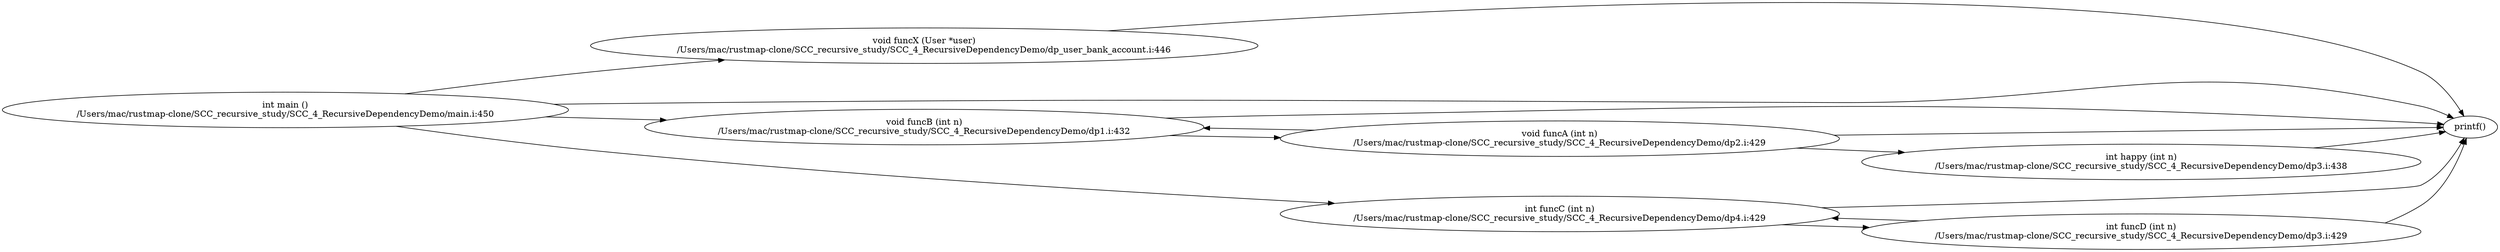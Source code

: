 digraph G {
	graph [bb="0,0,3437.5,392.7",
		rankdir=LR
	];
	node [label="\N"];
	main	[height=0.80532,
		label="int main ()
/Users/mac/rustmap-clone/SCC_recursive_study/SCC_4_RecursiveDependencyDemo/main.i:450",
		pos="387.85,246.99",
		width=10.774];
	funcX	[height=0.80532,
		label="void funcX (User *user)
/Users/mac/rustmap-clone/SCC_recursive_study/SCC_4_RecursiveDependencyDemo/dp_user_bank_account.i:446",
		pos="1268,332.99",
		width=12.674];
	main -> funcX	[pos="e,1007.2,308.78 618.7,270.67 681.29,277.03 749.09,283.85 811.7,289.99 871.29,295.84 935.3,301.97 995.93,307.71"];
	printf	[height=0.5,
		label="printf()",
		pos="3399.9,199.99",
		width=1.0426];
	main -> printf	[pos="e,3375.3,213.8 775.78,245.98 1203.8,244.76 1913.8,242.43 2525.3,238.99 2881.4,236.99 2978.7,309.73 3326.4,232.99 3339.7,230.06 3353.4,\
224.52 3365.4,218.81"];
	funcB	[height=0.80532,
		label="void funcB (int n)
/Users/mac/rustmap-clone/SCC_recursive_study/SCC_4_RecursiveDependencyDemo/dp1.i:432",
		pos="1268,199.99",
		width=10.626];
	main -> funcB	[pos="e,953.14,216.79 705.56,230.04 782.36,225.93 864.6,221.53 941.79,217.4"];
	funcC	[height=0.80532,
		label="int funcC (int n)
/Users/mac/rustmap-clone/SCC_recursive_study/SCC_4_RecursiveDependencyDemo/dp4.i:429",
		pos="2142.8,57.991",
		width=10.626];
	main -> funcC	[pos="e,1811.2,72.763 508.03,219.04 592.39,200.24 708.42,176.36 811.7,161.99 1146,115.49 1530.7,88.23 1800.1,73.373"];
	funcX -> printf	[pos="e,3390.6,217.79 1552.3,356.05 2041.8,391.14 3022.7,439.22 3326.4,289.99 3353,276.91 3373.1,248.93 3385.3,227.62"];
	funcB -> printf	[pos="e,3363.2,204.02 1600.9,214.57 1654.2,216.41 1708.7,218 1760.2,218.99 2456.2,232.45 2631.4,245.67 3326.4,206.99 3334.6,206.53 3343.4,\
205.85 3351.9,205.09"];
	funcA	[height=0.80532,
		label="void funcA (int n)
/Users/mac/rustmap-clone/SCC_recursive_study/SCC_4_RecursiveDependencyDemo/dp2.i:429",
		pos="2142.8,180.99",
		width=10.626];
	funcB -> funcA	[pos="e,1760.5,182.59 1605.5,186.08 1652.6,184.9 1701.3,183.79 1749.3,182.81"];
	funcC -> printf	[pos="e,3391.2,182.12 2500.3,68.555 2841.8,79.213 3308,95.424 3326.4,104.99 3354.1,119.36 3374.2,149.58 3386.2,172.09"];
	funcD	[height=0.80532,
		label="int funcD (int n)
/Users/mac/rustmap-clone/SCC_recursive_study/SCC_4_RecursiveDependencyDemo/dp3.i:429",
		pos="2943.9,28.991",
		width=10.626];
	funcC -> funcD	[pos="e,2571.2,35.745 2449.3,40.323 2485.4,38.879 2522.6,37.473 2559.7,36.152"];
	funcA -> printf	[pos="e,3362.3,199.44 2518.2,186.66 2820.1,191.23 3215.8,197.22 3351.1,199.27"];
	funcA -> funcB	[pos="e,1650.2,198.39 1805.3,194.91 1758.3,196.08 1709.6,197.18 1661.7,198.16"];
	happy	[height=0.80532,
		label="int happy (int n)
/Users/mac/rustmap-clone/SCC_recursive_study/SCC_4_RecursiveDependencyDemo/dp3.i:438",
		pos="2943.9,142.99",
		width=10.626];
	funcA -> happy	[pos="e,2617.8,158.45 2468.8,165.54 2514.2,163.38 2560.9,161.15 2606.5,158.98"];
	happy -> printf	[pos="e,3365.1,192.89 3177.8,166.3 3227,172.04 3278.5,178.67 3326.4,185.99 3335.3,187.35 3344.8,189.02 3353.9,190.73"];
	funcD -> printf	[pos="e,3394.4,181.93 3271.5,44.04 3290.8,51.49 3309.3,60.694 3326.4,71.991 3361.4,95.084 3381.3,141.14 3391.1,171.25"];
	funcD -> funcC	[pos="e,2515.5,51.235 2637.5,46.653 2601.3,48.098 2564.1,49.505 2527,50.827"];
}
